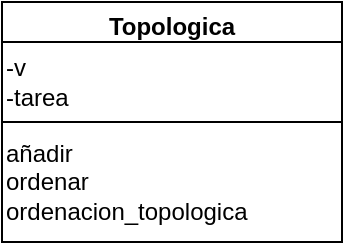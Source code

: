 <mxfile>
    <diagram id="rn_sO2JRNQe2zv5TbqgG" name="Página-1">
        <mxGraphModel dx="489" dy="548" grid="1" gridSize="10" guides="1" tooltips="1" connect="1" arrows="1" fold="1" page="1" pageScale="1" pageWidth="827" pageHeight="1169" math="0" shadow="0">
            <root>
                <mxCell id="0"/>
                <mxCell id="1" parent="0"/>
                <mxCell id="3" value="Topologica" style="swimlane;" vertex="1" parent="1">
                    <mxGeometry x="170" y="150" width="170" height="60" as="geometry"/>
                </mxCell>
                <mxCell id="5" value="-v&lt;br&gt;-tarea" style="rounded=0;whiteSpace=wrap;html=1;align=left;" vertex="1" parent="1">
                    <mxGeometry x="170" y="170" width="170" height="40" as="geometry"/>
                </mxCell>
                <mxCell id="6" value="añadir&lt;br&gt;ordenar&lt;br&gt;ordenacion_topologica" style="rounded=0;whiteSpace=wrap;html=1;align=left;" vertex="1" parent="1">
                    <mxGeometry x="170" y="210" width="170" height="60" as="geometry"/>
                </mxCell>
            </root>
        </mxGraphModel>
    </diagram>
</mxfile>